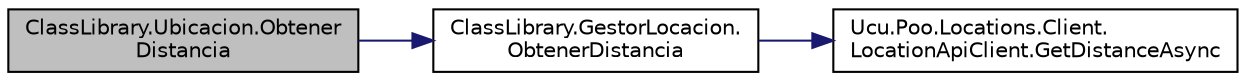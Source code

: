 digraph "ClassLibrary.Ubicacion.ObtenerDistancia"
{
 // INTERACTIVE_SVG=YES
 // LATEX_PDF_SIZE
  edge [fontname="Helvetica",fontsize="10",labelfontname="Helvetica",labelfontsize="10"];
  node [fontname="Helvetica",fontsize="10",shape=record];
  rankdir="LR";
  Node1 [label="ClassLibrary.Ubicacion.Obtener\lDistancia",height=0.2,width=0.4,color="black", fillcolor="grey75", style="filled", fontcolor="black",tooltip="Delega la responsabilidad de calcular la distancia al gestor."];
  Node1 -> Node2 [color="midnightblue",fontsize="10",style="solid",fontname="Helvetica"];
  Node2 [label="ClassLibrary.GestorLocacion.\lObtenerDistancia",height=0.2,width=0.4,color="black", fillcolor="white", style="filled",URL="$classClassLibrary_1_1GestorLocacion.html#a8484ba7269623ba35dd5c9d567b70d4e",tooltip="Sirve para obtener la distancia entre dos ubicaciones."];
  Node2 -> Node3 [color="midnightblue",fontsize="10",style="solid",fontname="Helvetica"];
  Node3 [label="Ucu.Poo.Locations.Client.\lLocationApiClient.GetDistanceAsync",height=0.2,width=0.4,color="black", fillcolor="white", style="filled",URL="$classUcu_1_1Poo_1_1Locations_1_1Client_1_1LocationApiClient.html#a8682c629cc8a4ccf01424a0e07035884",tooltip="Obtiene la distancia entre dos coordenadas."];
}
